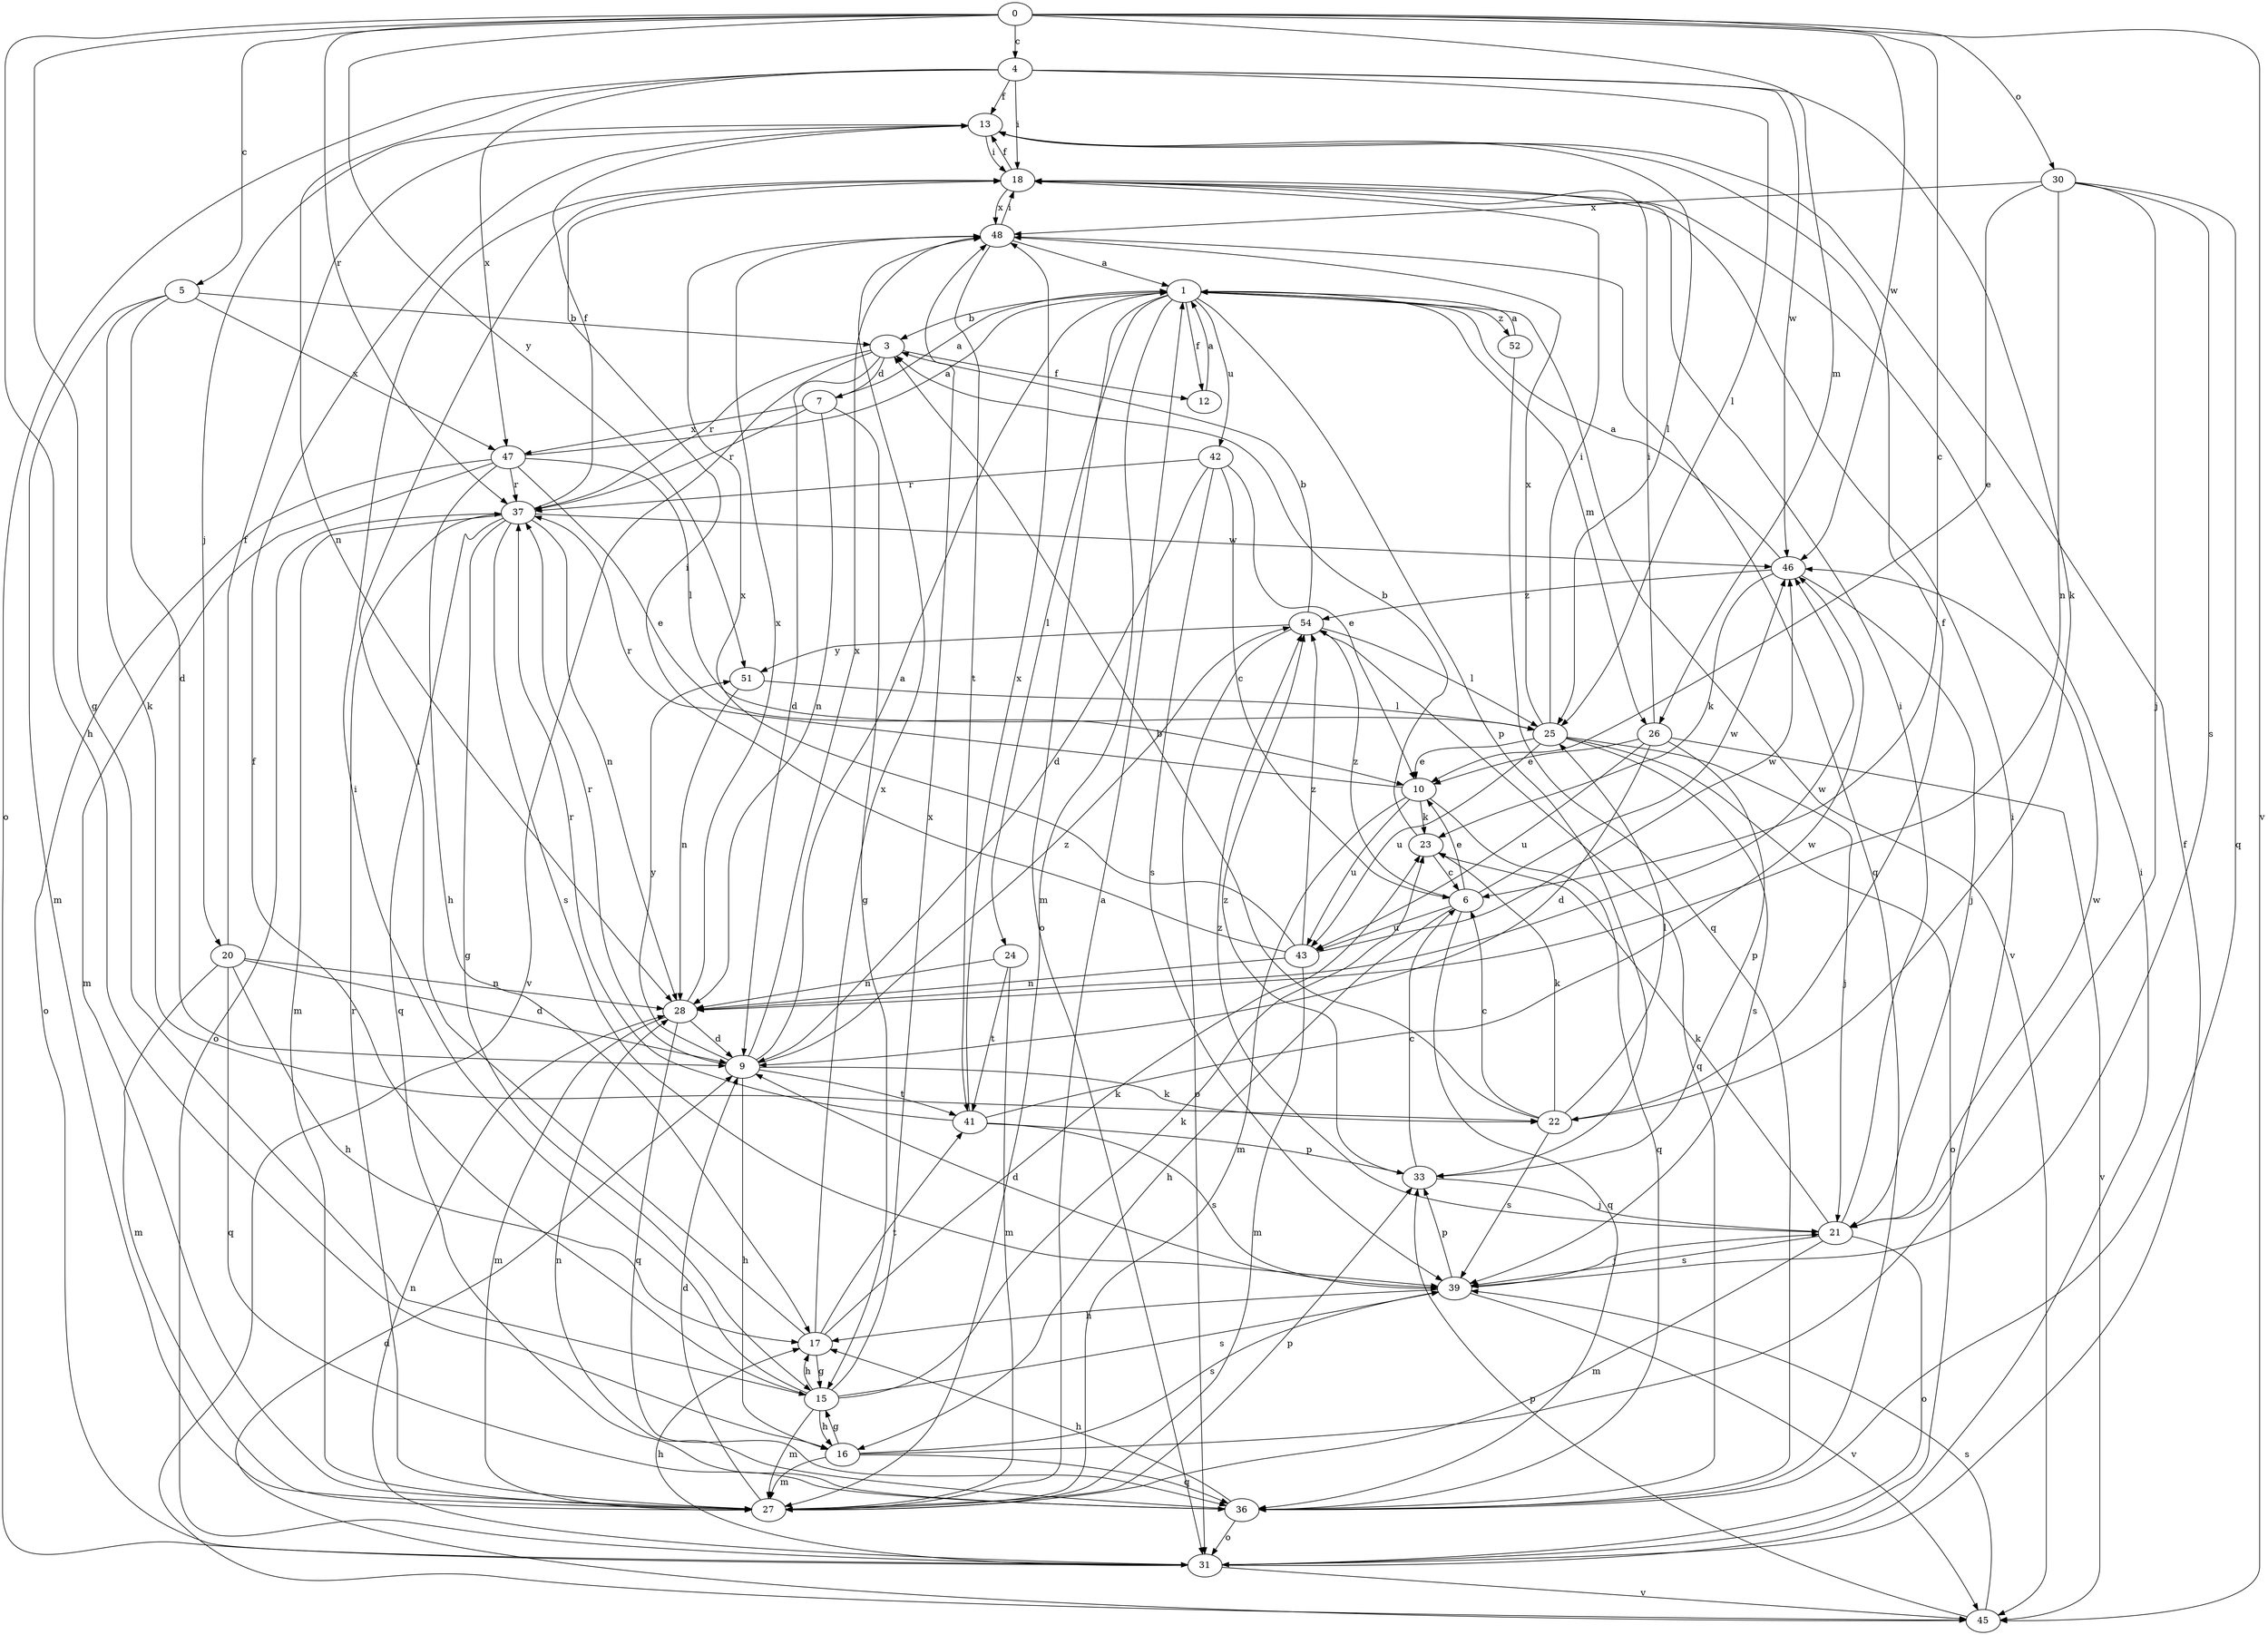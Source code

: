 strict digraph  {
0;
1;
3;
4;
5;
6;
7;
9;
10;
12;
13;
15;
16;
17;
18;
20;
21;
22;
23;
24;
25;
26;
27;
28;
30;
31;
33;
36;
37;
39;
41;
42;
43;
45;
46;
47;
48;
51;
52;
54;
0 -> 4  [label=c];
0 -> 5  [label=c];
0 -> 6  [label=c];
0 -> 15  [label=g];
0 -> 16  [label=h];
0 -> 26  [label=m];
0 -> 30  [label=o];
0 -> 37  [label=r];
0 -> 45  [label=v];
0 -> 46  [label=w];
0 -> 51  [label=y];
1 -> 3  [label=b];
1 -> 12  [label=f];
1 -> 24  [label=l];
1 -> 26  [label=m];
1 -> 27  [label=m];
1 -> 31  [label=o];
1 -> 33  [label=p];
1 -> 42  [label=u];
1 -> 45  [label=v];
1 -> 52  [label=z];
3 -> 7  [label=d];
3 -> 9  [label=d];
3 -> 12  [label=f];
3 -> 37  [label=r];
3 -> 45  [label=v];
4 -> 13  [label=f];
4 -> 18  [label=i];
4 -> 22  [label=k];
4 -> 25  [label=l];
4 -> 28  [label=n];
4 -> 31  [label=o];
4 -> 46  [label=w];
4 -> 47  [label=x];
5 -> 3  [label=b];
5 -> 9  [label=d];
5 -> 22  [label=k];
5 -> 27  [label=m];
5 -> 47  [label=x];
6 -> 10  [label=e];
6 -> 16  [label=h];
6 -> 36  [label=q];
6 -> 43  [label=u];
6 -> 46  [label=w];
6 -> 54  [label=z];
7 -> 1  [label=a];
7 -> 15  [label=g];
7 -> 28  [label=n];
7 -> 37  [label=r];
7 -> 47  [label=x];
9 -> 1  [label=a];
9 -> 16  [label=h];
9 -> 22  [label=k];
9 -> 37  [label=r];
9 -> 41  [label=t];
9 -> 48  [label=x];
9 -> 51  [label=y];
9 -> 54  [label=z];
10 -> 23  [label=k];
10 -> 27  [label=m];
10 -> 36  [label=q];
10 -> 37  [label=r];
10 -> 43  [label=u];
12 -> 1  [label=a];
13 -> 18  [label=i];
13 -> 20  [label=j];
13 -> 25  [label=l];
15 -> 13  [label=f];
15 -> 16  [label=h];
15 -> 17  [label=h];
15 -> 18  [label=i];
15 -> 23  [label=k];
15 -> 27  [label=m];
15 -> 39  [label=s];
15 -> 48  [label=x];
16 -> 15  [label=g];
16 -> 18  [label=i];
16 -> 27  [label=m];
16 -> 36  [label=q];
16 -> 39  [label=s];
17 -> 15  [label=g];
17 -> 18  [label=i];
17 -> 23  [label=k];
17 -> 41  [label=t];
17 -> 48  [label=x];
18 -> 13  [label=f];
18 -> 48  [label=x];
20 -> 9  [label=d];
20 -> 13  [label=f];
20 -> 17  [label=h];
20 -> 27  [label=m];
20 -> 28  [label=n];
20 -> 36  [label=q];
21 -> 18  [label=i];
21 -> 23  [label=k];
21 -> 27  [label=m];
21 -> 31  [label=o];
21 -> 39  [label=s];
21 -> 46  [label=w];
21 -> 54  [label=z];
22 -> 3  [label=b];
22 -> 6  [label=c];
22 -> 13  [label=f];
22 -> 23  [label=k];
22 -> 25  [label=l];
22 -> 39  [label=s];
23 -> 3  [label=b];
23 -> 6  [label=c];
24 -> 27  [label=m];
24 -> 28  [label=n];
24 -> 41  [label=t];
25 -> 10  [label=e];
25 -> 18  [label=i];
25 -> 21  [label=j];
25 -> 31  [label=o];
25 -> 39  [label=s];
25 -> 43  [label=u];
25 -> 48  [label=x];
26 -> 9  [label=d];
26 -> 10  [label=e];
26 -> 18  [label=i];
26 -> 33  [label=p];
26 -> 43  [label=u];
26 -> 45  [label=v];
27 -> 1  [label=a];
27 -> 9  [label=d];
27 -> 33  [label=p];
27 -> 37  [label=r];
28 -> 9  [label=d];
28 -> 27  [label=m];
28 -> 36  [label=q];
28 -> 46  [label=w];
28 -> 48  [label=x];
30 -> 10  [label=e];
30 -> 21  [label=j];
30 -> 28  [label=n];
30 -> 36  [label=q];
30 -> 39  [label=s];
30 -> 48  [label=x];
31 -> 13  [label=f];
31 -> 17  [label=h];
31 -> 18  [label=i];
31 -> 28  [label=n];
31 -> 45  [label=v];
33 -> 6  [label=c];
33 -> 21  [label=j];
33 -> 54  [label=z];
36 -> 17  [label=h];
36 -> 28  [label=n];
36 -> 31  [label=o];
37 -> 13  [label=f];
37 -> 15  [label=g];
37 -> 27  [label=m];
37 -> 28  [label=n];
37 -> 31  [label=o];
37 -> 36  [label=q];
37 -> 39  [label=s];
37 -> 46  [label=w];
39 -> 9  [label=d];
39 -> 17  [label=h];
39 -> 21  [label=j];
39 -> 33  [label=p];
39 -> 45  [label=v];
41 -> 33  [label=p];
41 -> 37  [label=r];
41 -> 39  [label=s];
41 -> 46  [label=w];
41 -> 48  [label=x];
42 -> 6  [label=c];
42 -> 9  [label=d];
42 -> 10  [label=e];
42 -> 37  [label=r];
42 -> 39  [label=s];
43 -> 18  [label=i];
43 -> 27  [label=m];
43 -> 28  [label=n];
43 -> 46  [label=w];
43 -> 48  [label=x];
43 -> 54  [label=z];
45 -> 9  [label=d];
45 -> 33  [label=p];
45 -> 39  [label=s];
46 -> 1  [label=a];
46 -> 21  [label=j];
46 -> 23  [label=k];
46 -> 54  [label=z];
47 -> 1  [label=a];
47 -> 10  [label=e];
47 -> 17  [label=h];
47 -> 25  [label=l];
47 -> 27  [label=m];
47 -> 31  [label=o];
47 -> 37  [label=r];
48 -> 1  [label=a];
48 -> 18  [label=i];
48 -> 36  [label=q];
48 -> 41  [label=t];
51 -> 25  [label=l];
51 -> 28  [label=n];
52 -> 1  [label=a];
52 -> 36  [label=q];
54 -> 3  [label=b];
54 -> 25  [label=l];
54 -> 31  [label=o];
54 -> 36  [label=q];
54 -> 51  [label=y];
}
